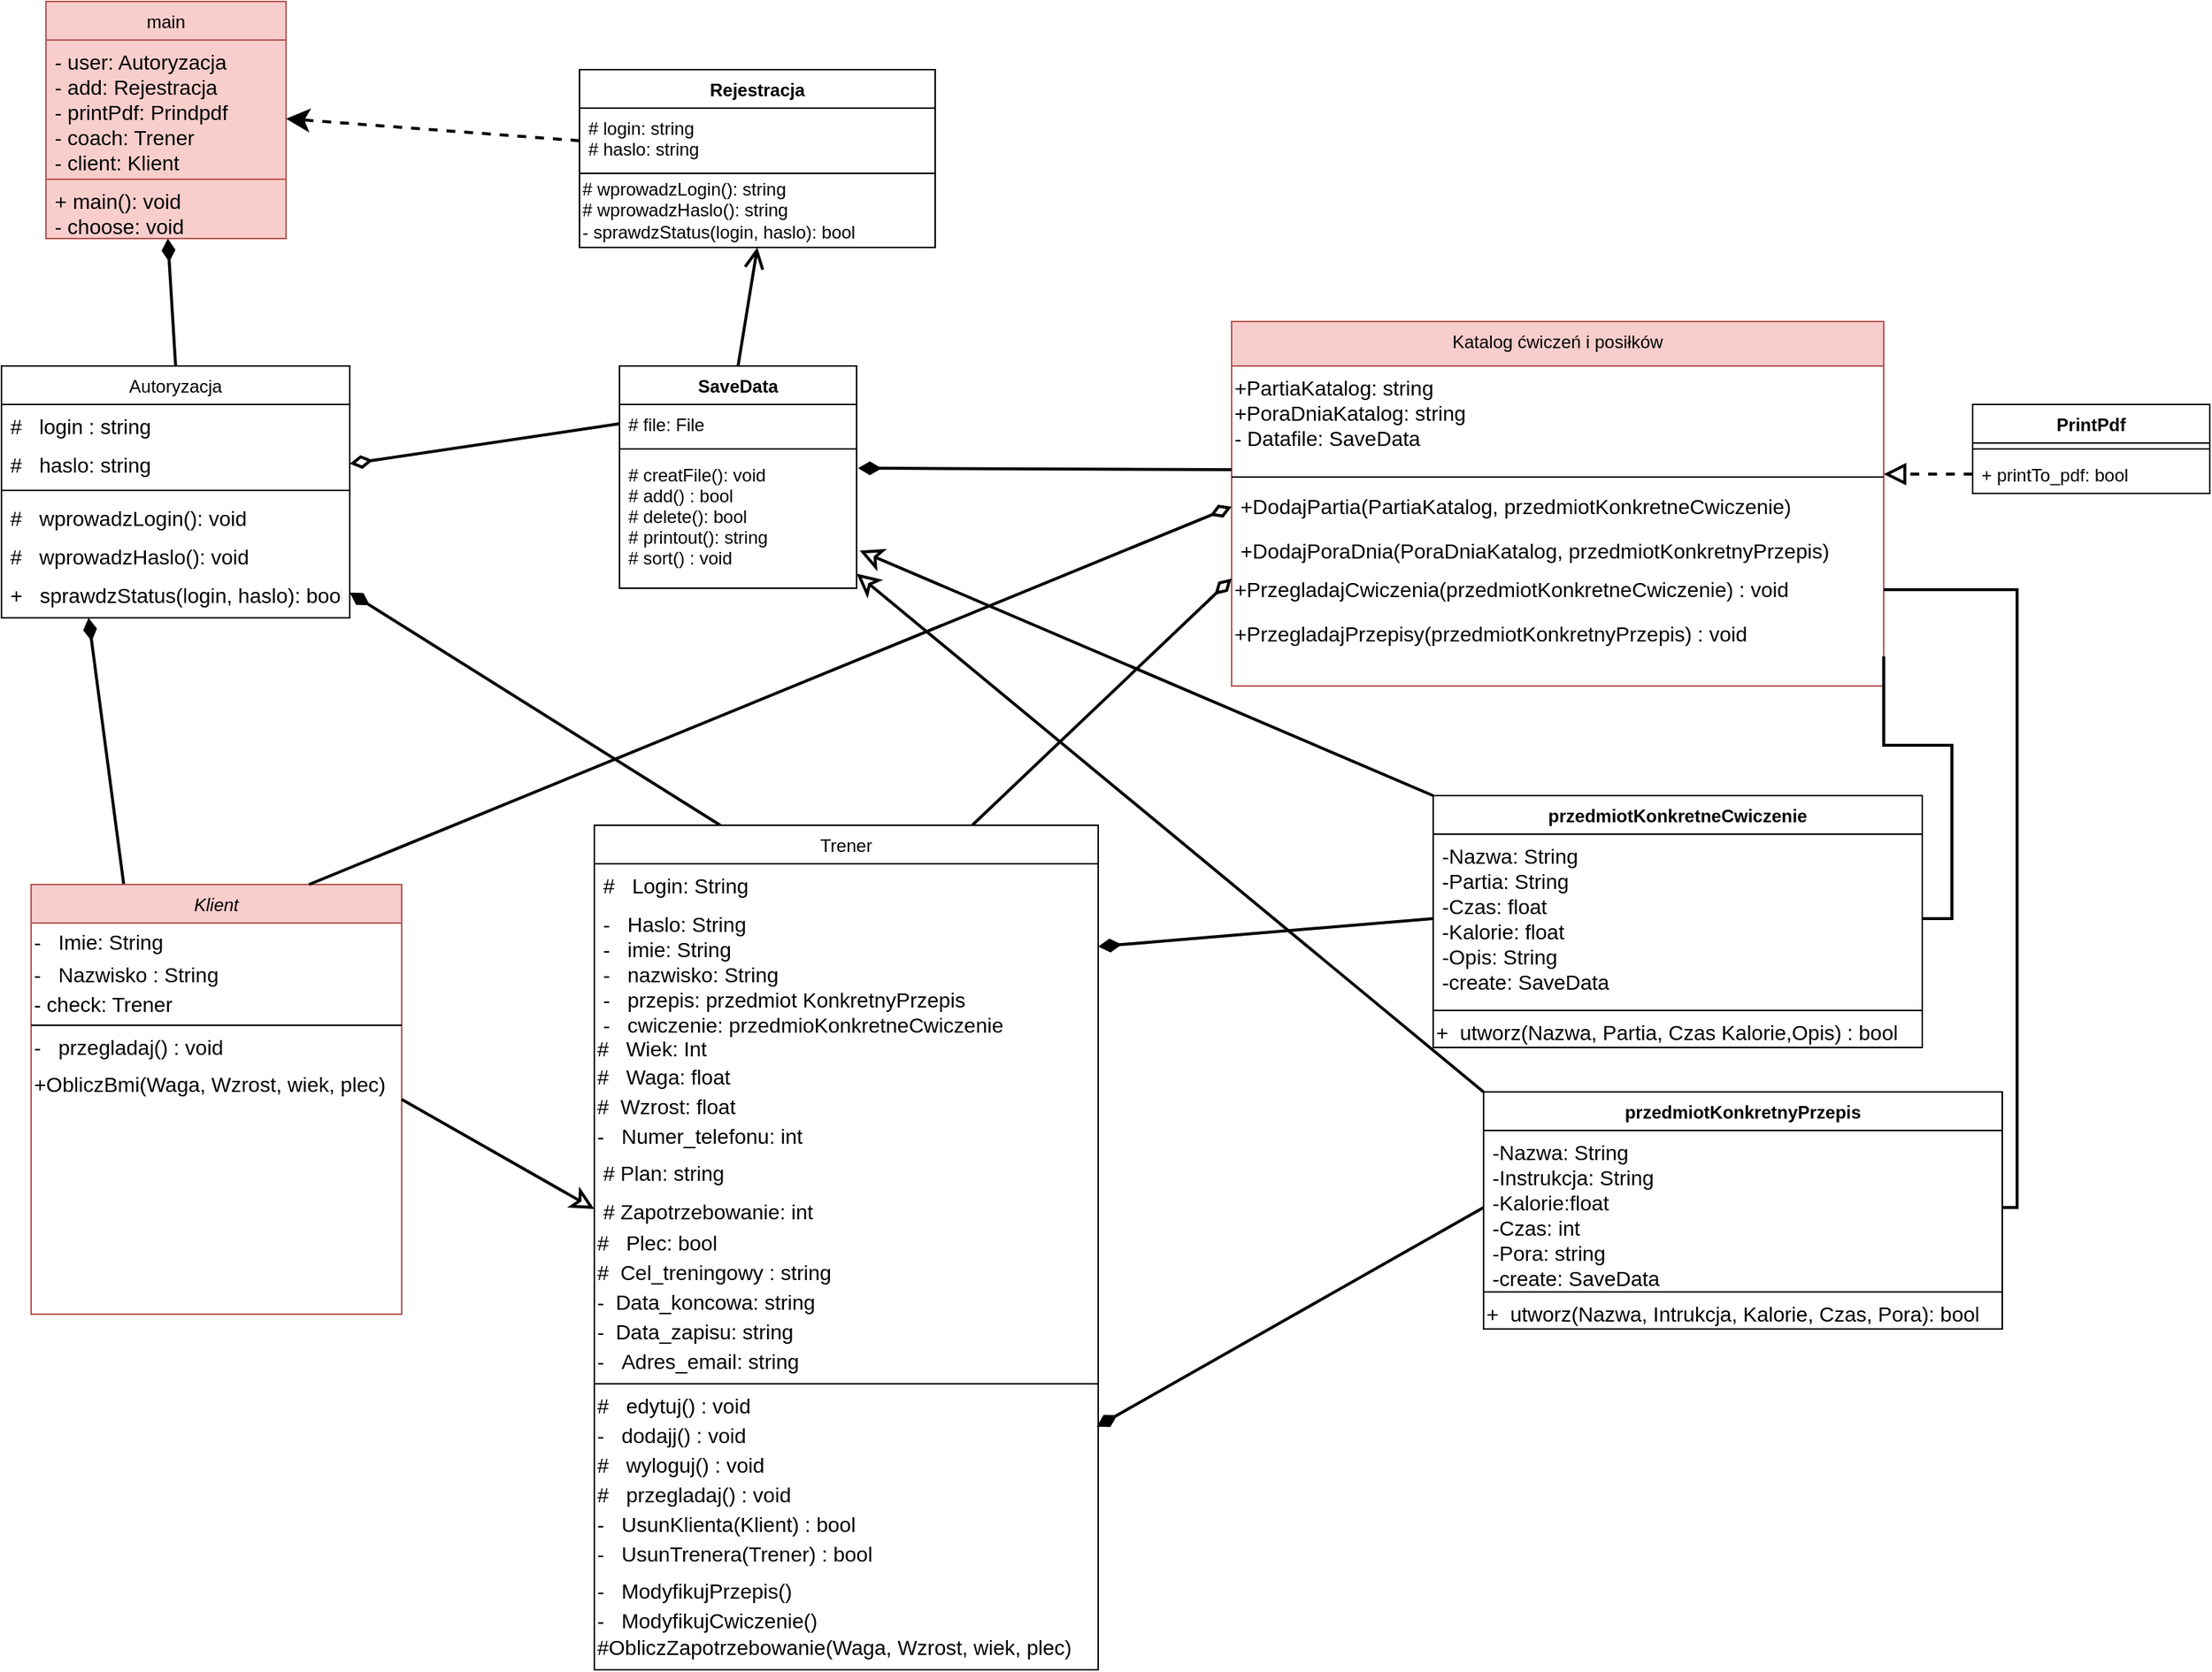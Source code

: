 <mxfile version="14.6.13" type="github">
  <diagram id="C5RBs43oDa-KdzZeNtuy" name="Page-1">
    <mxGraphModel dx="1422" dy="884" grid="1" gridSize="10" guides="1" tooltips="1" connect="1" arrows="1" fold="1" page="1" pageScale="1" pageWidth="827" pageHeight="1169" math="0" shadow="0">
      <root>
        <mxCell id="WIyWlLk6GJQsqaUBKTNV-0" />
        <mxCell id="WIyWlLk6GJQsqaUBKTNV-1" parent="WIyWlLk6GJQsqaUBKTNV-0" />
        <mxCell id="tMIdlEM_C26eKID_X2OK-43" style="edgeStyle=none;rounded=0;orthogonalLoop=1;jettySize=auto;html=1;exitX=0.25;exitY=0;exitDx=0;exitDy=0;entryX=1;entryY=0.5;entryDx=0;entryDy=0;startArrow=none;startFill=0;endArrow=diamondThin;endFill=1;endSize=10;strokeWidth=2;" parent="WIyWlLk6GJQsqaUBKTNV-1" source="zkfFHV4jXpPFQw0GAbJ--6" target="gLJ9DEFuk4f7HOxg7gJl-47" edge="1">
          <mxGeometry relative="1" as="geometry" />
        </mxCell>
        <mxCell id="zkfFHV4jXpPFQw0GAbJ--6" value="Trener" style="swimlane;fontStyle=0;align=center;verticalAlign=top;childLayout=stackLayout;horizontal=1;startSize=26;horizontalStack=0;resizeParent=1;resizeLast=0;collapsible=1;marginBottom=0;rounded=0;shadow=0;strokeWidth=1;" parent="WIyWlLk6GJQsqaUBKTNV-1" vertex="1">
          <mxGeometry x="510" y="570" width="340" height="570" as="geometry">
            <mxRectangle x="130" y="380" width="160" height="26" as="alternateBounds" />
          </mxGeometry>
        </mxCell>
        <mxCell id="zkfFHV4jXpPFQw0GAbJ--7" value="#   Login: String" style="text;align=left;verticalAlign=top;spacingLeft=4;spacingRight=4;overflow=hidden;rotatable=0;points=[[0,0.5],[1,0.5]];portConstraint=eastwest;fontSize=14;" parent="zkfFHV4jXpPFQw0GAbJ--6" vertex="1">
          <mxGeometry y="26" width="340" height="26" as="geometry" />
        </mxCell>
        <mxCell id="zkfFHV4jXpPFQw0GAbJ--8" value="-   Haslo: String&#xa;-   imie: String&#xa;-   nazwisko: String&#xa;-   przepis: przedmiot KonkretnyPrzepis&#xa;-   cwiczenie: przedmioKonkretneCwiczenie" style="text;align=left;verticalAlign=top;spacingLeft=4;spacingRight=4;overflow=hidden;rotatable=0;points=[[0,0.5],[1,0.5]];portConstraint=eastwest;rounded=0;shadow=0;html=0;fontSize=14;" parent="zkfFHV4jXpPFQw0GAbJ--6" vertex="1">
          <mxGeometry y="52" width="340" height="88" as="geometry" />
        </mxCell>
        <mxCell id="1wjIpLgKYZf0kbllM20t-16" value="#   Wiek: Int" style="text;align=left;verticalAlign=middle;spacingLeft=0;spacingRight=0;overflow=hidden;rotatable=0;points=[[0,0.5],[1,0.5]];portConstraint=eastwest;rounded=0;shadow=0;html=0;fontSize=14;" vertex="1" parent="zkfFHV4jXpPFQw0GAbJ--6">
          <mxGeometry y="140" width="340" height="20" as="geometry" />
        </mxCell>
        <mxCell id="1wjIpLgKYZf0kbllM20t-17" value="#&amp;nbsp; &amp;nbsp;Waga: float" style="text;html=1;align=left;verticalAlign=middle;resizable=0;points=[];autosize=1;strokeColor=none;fontSize=14;" vertex="1" parent="zkfFHV4jXpPFQw0GAbJ--6">
          <mxGeometry y="160" width="340" height="20" as="geometry" />
        </mxCell>
        <mxCell id="1wjIpLgKYZf0kbllM20t-18" value="#&amp;nbsp; Wzrost: float" style="text;html=1;align=left;verticalAlign=middle;resizable=0;points=[];autosize=1;strokeColor=none;fontSize=14;" vertex="1" parent="zkfFHV4jXpPFQw0GAbJ--6">
          <mxGeometry y="180" width="340" height="20" as="geometry" />
        </mxCell>
        <mxCell id="1wjIpLgKYZf0kbllM20t-19" value="-&amp;nbsp; &amp;nbsp;Numer_telefonu: int" style="text;html=1;align=left;verticalAlign=middle;resizable=0;points=[];autosize=1;strokeColor=none;fontSize=14;" vertex="1" parent="zkfFHV4jXpPFQw0GAbJ--6">
          <mxGeometry y="200" width="340" height="20" as="geometry" />
        </mxCell>
        <mxCell id="1wjIpLgKYZf0kbllM20t-26" value="# Plan: string" style="text;align=left;verticalAlign=top;spacingLeft=4;spacingRight=4;overflow=hidden;rotatable=0;points=[[0,0.5],[1,0.5]];portConstraint=eastwest;fontSize=14;" vertex="1" parent="zkfFHV4jXpPFQw0GAbJ--6">
          <mxGeometry y="220" width="340" height="26" as="geometry" />
        </mxCell>
        <mxCell id="1wjIpLgKYZf0kbllM20t-25" value="# Zapotrzebowanie: int" style="text;align=left;verticalAlign=top;spacingLeft=4;spacingRight=4;overflow=hidden;rotatable=0;points=[[0,0.5],[1,0.5]];portConstraint=eastwest;fontSize=14;" vertex="1" parent="zkfFHV4jXpPFQw0GAbJ--6">
          <mxGeometry y="246" width="340" height="26" as="geometry" />
        </mxCell>
        <mxCell id="1wjIpLgKYZf0kbllM20t-24" value="#&amp;nbsp; &amp;nbsp;Plec: bool" style="text;html=1;align=left;verticalAlign=middle;resizable=0;points=[];autosize=1;strokeColor=none;fontSize=14;" vertex="1" parent="zkfFHV4jXpPFQw0GAbJ--6">
          <mxGeometry y="272" width="340" height="20" as="geometry" />
        </mxCell>
        <mxCell id="1wjIpLgKYZf0kbllM20t-23" value="#&amp;nbsp; Cel_treningowy : string" style="text;html=1;align=left;verticalAlign=middle;resizable=0;points=[];autosize=1;strokeColor=none;fontSize=14;" vertex="1" parent="zkfFHV4jXpPFQw0GAbJ--6">
          <mxGeometry y="292" width="340" height="20" as="geometry" />
        </mxCell>
        <mxCell id="1wjIpLgKYZf0kbllM20t-22" value="-&amp;nbsp; Data_koncowa: string" style="text;html=1;align=left;verticalAlign=middle;resizable=0;points=[];autosize=1;strokeColor=none;fontSize=14;" vertex="1" parent="zkfFHV4jXpPFQw0GAbJ--6">
          <mxGeometry y="312" width="340" height="20" as="geometry" />
        </mxCell>
        <mxCell id="1wjIpLgKYZf0kbllM20t-21" value="-&amp;nbsp; Data_zapisu: string" style="text;html=1;align=left;verticalAlign=middle;resizable=0;points=[];autosize=1;strokeColor=none;fontSize=14;" vertex="1" parent="zkfFHV4jXpPFQw0GAbJ--6">
          <mxGeometry y="332" width="340" height="20" as="geometry" />
        </mxCell>
        <mxCell id="1wjIpLgKYZf0kbllM20t-20" value="-&amp;nbsp; &amp;nbsp;Adres_email: string" style="text;html=1;align=left;verticalAlign=middle;resizable=0;points=[];autosize=1;strokeColor=none;fontSize=14;" vertex="1" parent="zkfFHV4jXpPFQw0GAbJ--6">
          <mxGeometry y="352" width="340" height="20" as="geometry" />
        </mxCell>
        <mxCell id="zkfFHV4jXpPFQw0GAbJ--9" value="" style="line;html=1;strokeWidth=1;align=left;verticalAlign=middle;spacingTop=-1;spacingLeft=3;spacingRight=3;rotatable=0;labelPosition=right;points=[];portConstraint=eastwest;" parent="zkfFHV4jXpPFQw0GAbJ--6" vertex="1">
          <mxGeometry y="372" width="340" height="10" as="geometry" />
        </mxCell>
        <mxCell id="gLJ9DEFuk4f7HOxg7gJl-43" value="#&amp;nbsp; &amp;nbsp;edytuj() : void" style="text;html=1;align=left;verticalAlign=middle;resizable=0;points=[];autosize=1;strokeColor=none;fontSize=14;" parent="zkfFHV4jXpPFQw0GAbJ--6" vertex="1">
          <mxGeometry y="382" width="340" height="20" as="geometry" />
        </mxCell>
        <mxCell id="gLJ9DEFuk4f7HOxg7gJl-44" value="-&amp;nbsp; &amp;nbsp;dodajj() : void" style="text;html=1;align=left;verticalAlign=middle;resizable=0;points=[];autosize=1;strokeColor=none;fontSize=14;" parent="zkfFHV4jXpPFQw0GAbJ--6" vertex="1">
          <mxGeometry y="402" width="340" height="20" as="geometry" />
        </mxCell>
        <mxCell id="gLJ9DEFuk4f7HOxg7gJl-45" value="#&amp;nbsp; &amp;nbsp;wyloguj() : void" style="text;html=1;align=left;verticalAlign=middle;resizable=0;points=[];autosize=1;strokeColor=none;fontSize=14;" parent="zkfFHV4jXpPFQw0GAbJ--6" vertex="1">
          <mxGeometry y="422" width="340" height="20" as="geometry" />
        </mxCell>
        <mxCell id="1wjIpLgKYZf0kbllM20t-1" value="#&amp;nbsp; &amp;nbsp;przegladaj() : void" style="text;html=1;align=left;verticalAlign=middle;resizable=0;points=[];autosize=1;strokeColor=none;fontSize=14;" vertex="1" parent="zkfFHV4jXpPFQw0GAbJ--6">
          <mxGeometry y="442" width="340" height="20" as="geometry" />
        </mxCell>
        <mxCell id="cgzWAueaa51aZo-VVd-2-10" value="-&amp;nbsp;&amp;nbsp; UsunKlienta(Klient) : bool" style="text;html=1;align=left;verticalAlign=middle;resizable=0;points=[];autosize=1;strokeColor=none;fontSize=14;" parent="zkfFHV4jXpPFQw0GAbJ--6" vertex="1">
          <mxGeometry y="462" width="340" height="20" as="geometry" />
        </mxCell>
        <mxCell id="cgzWAueaa51aZo-VVd-2-11" value="-&amp;nbsp;&amp;nbsp; UsunTrenera(Trener) : bool" style="text;html=1;align=left;verticalAlign=middle;resizable=0;points=[];autosize=1;strokeColor=none;fontSize=14;" parent="zkfFHV4jXpPFQw0GAbJ--6" vertex="1">
          <mxGeometry y="482" width="340" height="20" as="geometry" />
        </mxCell>
        <mxCell id="cgzWAueaa51aZo-VVd-2-14" value="-&amp;nbsp; &amp;nbsp;ModyfikujPrzepis()" style="text;whiteSpace=wrap;html=1;fontSize=14;" parent="zkfFHV4jXpPFQw0GAbJ--6" vertex="1">
          <mxGeometry y="502" width="340" height="20" as="geometry" />
        </mxCell>
        <mxCell id="1wjIpLgKYZf0kbllM20t-0" value="-&amp;nbsp; &amp;nbsp;ModyfikujCwiczenie()" style="text;whiteSpace=wrap;html=1;fontSize=14;" vertex="1" parent="zkfFHV4jXpPFQw0GAbJ--6">
          <mxGeometry y="522" width="340" height="18" as="geometry" />
        </mxCell>
        <mxCell id="cgzWAueaa51aZo-VVd-2-16" value="#ObliczZapotrzebowanie(Waga, Wzrost, wiek, plec)" style="text;whiteSpace=wrap;html=1;fontSize=14;" parent="zkfFHV4jXpPFQw0GAbJ--6" vertex="1">
          <mxGeometry y="540" width="340" height="30" as="geometry" />
        </mxCell>
        <mxCell id="1wjIpLgKYZf0kbllM20t-12" style="edgeStyle=none;rounded=0;orthogonalLoop=1;jettySize=auto;html=1;exitX=0;exitY=0;exitDx=0;exitDy=0;entryX=1.013;entryY=0.718;entryDx=0;entryDy=0;entryPerimeter=0;endArrow=classic;endFill=0;endSize=10;strokeWidth=2;" edge="1" parent="WIyWlLk6GJQsqaUBKTNV-1" source="_w3wDcxO5o66XxnaNrus-3" target="tMIdlEM_C26eKID_X2OK-19">
          <mxGeometry relative="1" as="geometry" />
        </mxCell>
        <mxCell id="_w3wDcxO5o66XxnaNrus-3" value="przedmiotKonkretneCwiczenie" style="swimlane;fontStyle=1;align=center;verticalAlign=top;childLayout=stackLayout;horizontal=1;startSize=26;horizontalStack=0;resizeParent=1;resizeParentMax=0;resizeLast=0;collapsible=1;marginBottom=0;" parent="WIyWlLk6GJQsqaUBKTNV-1" vertex="1">
          <mxGeometry x="1076" y="550" width="330" height="170" as="geometry" />
        </mxCell>
        <mxCell id="_w3wDcxO5o66XxnaNrus-4" value="-Nazwa: String&#xa;-Partia: String&#xa;-Czas: float&#xa;-Kalorie: float&#xa;-Opis: String&#xa;-create: SaveData" style="text;strokeColor=none;fillColor=none;align=left;verticalAlign=top;spacingLeft=4;spacingRight=4;overflow=hidden;rotatable=0;points=[[0,0.5],[1,0.5]];portConstraint=eastwest;fontSize=14;" parent="_w3wDcxO5o66XxnaNrus-3" vertex="1">
          <mxGeometry y="26" width="330" height="114" as="geometry" />
        </mxCell>
        <mxCell id="_w3wDcxO5o66XxnaNrus-5" value="" style="line;strokeWidth=1;fillColor=none;align=left;verticalAlign=middle;spacingTop=-1;spacingLeft=3;spacingRight=3;rotatable=0;labelPosition=right;points=[];portConstraint=eastwest;" parent="_w3wDcxO5o66XxnaNrus-3" vertex="1">
          <mxGeometry y="140" width="330" height="10" as="geometry" />
        </mxCell>
        <mxCell id="J6dVix8OJKgPxIhEk7ro-30" value="&lt;font style=&quot;font-size: 14px&quot;&gt;+&amp;nbsp; utworz(Nazwa, Partia, Czas Kalorie,Opis) : bool&lt;/font&gt;" style="text;html=1;align=left;verticalAlign=middle;resizable=0;points=[];autosize=1;strokeColor=none;fontSize=14;" parent="_w3wDcxO5o66XxnaNrus-3" vertex="1">
          <mxGeometry y="150" width="330" height="20" as="geometry" />
        </mxCell>
        <mxCell id="1wjIpLgKYZf0kbllM20t-13" style="edgeStyle=none;rounded=0;orthogonalLoop=1;jettySize=auto;html=1;exitX=0;exitY=0;exitDx=0;exitDy=0;entryX=1;entryY=0.891;entryDx=0;entryDy=0;entryPerimeter=0;endArrow=classic;endFill=0;endSize=10;strokeWidth=2;" edge="1" parent="WIyWlLk6GJQsqaUBKTNV-1" source="_w3wDcxO5o66XxnaNrus-10" target="tMIdlEM_C26eKID_X2OK-19">
          <mxGeometry relative="1" as="geometry" />
        </mxCell>
        <mxCell id="_w3wDcxO5o66XxnaNrus-10" value="przedmiotKonkretnyPrzepis" style="swimlane;fontStyle=1;align=center;verticalAlign=top;childLayout=stackLayout;horizontal=1;startSize=26;horizontalStack=0;resizeParent=1;resizeParentMax=0;resizeLast=0;collapsible=1;marginBottom=0;" parent="WIyWlLk6GJQsqaUBKTNV-1" vertex="1">
          <mxGeometry x="1110" y="750" width="350" height="160" as="geometry" />
        </mxCell>
        <mxCell id="_w3wDcxO5o66XxnaNrus-11" value="-Nazwa: String&#xa;-Instrukcja: String&#xa;-Kalorie:float&#xa;-Czas: int&#xa;-Pora: string&#xa;-create: SaveData&#xa;" style="text;align=left;verticalAlign=top;spacingLeft=4;spacingRight=4;overflow=hidden;rotatable=0;points=[[0,0.5],[1,0.5]];portConstraint=eastwest;fontSize=14;" parent="_w3wDcxO5o66XxnaNrus-10" vertex="1">
          <mxGeometry y="26" width="350" height="104" as="geometry" />
        </mxCell>
        <mxCell id="_w3wDcxO5o66XxnaNrus-12" value="" style="line;strokeWidth=1;fillColor=none;align=left;verticalAlign=middle;spacingTop=-1;spacingLeft=3;spacingRight=3;rotatable=0;labelPosition=right;points=[];portConstraint=eastwest;" parent="_w3wDcxO5o66XxnaNrus-10" vertex="1">
          <mxGeometry y="130" width="350" height="10" as="geometry" />
        </mxCell>
        <mxCell id="J6dVix8OJKgPxIhEk7ro-31" value="&lt;font style=&quot;font-size: 14px&quot;&gt;+&amp;nbsp; utworz(Nazwa, Intrukcja, Kalorie, Czas, Pora): bool&lt;/font&gt;" style="text;html=1;align=left;verticalAlign=middle;resizable=0;points=[];autosize=1;strokeColor=none;fontSize=14;" parent="_w3wDcxO5o66XxnaNrus-10" vertex="1">
          <mxGeometry y="140" width="350" height="20" as="geometry" />
        </mxCell>
        <mxCell id="tMIdlEM_C26eKID_X2OK-44" style="edgeStyle=none;rounded=0;orthogonalLoop=1;jettySize=auto;html=1;exitX=0.25;exitY=0;exitDx=0;exitDy=0;startArrow=none;startFill=0;endArrow=diamondThin;endFill=1;endSize=10;strokeWidth=2;entryX=0.25;entryY=1;entryDx=0;entryDy=0;" parent="WIyWlLk6GJQsqaUBKTNV-1" source="gLJ9DEFuk4f7HOxg7gJl-0" edge="1" target="gLJ9DEFuk4f7HOxg7gJl-26">
          <mxGeometry relative="1" as="geometry">
            <mxPoint x="210" y="380" as="targetPoint" />
          </mxGeometry>
        </mxCell>
        <mxCell id="gLJ9DEFuk4f7HOxg7gJl-0" value="Klient" style="swimlane;fontStyle=2;align=center;verticalAlign=top;childLayout=stackLayout;horizontal=1;startSize=26;horizontalStack=0;resizeParent=1;resizeLast=0;collapsible=1;marginBottom=0;rounded=0;shadow=0;strokeWidth=1;fillColor=#f8cecc;strokeColor=#b85450;" parent="WIyWlLk6GJQsqaUBKTNV-1" vertex="1">
          <mxGeometry x="130" y="610" width="250" height="290" as="geometry">
            <mxRectangle x="230" y="140" width="160" height="26" as="alternateBounds" />
          </mxGeometry>
        </mxCell>
        <mxCell id="gLJ9DEFuk4f7HOxg7gJl-1" value="-   Imie: String" style="text;align=left;verticalAlign=middle;spacingLeft=0;spacingRight=0;overflow=hidden;rotatable=0;points=[[0,0.5],[1,0.5]];portConstraint=eastwest;fontSize=14;" parent="gLJ9DEFuk4f7HOxg7gJl-0" vertex="1">
          <mxGeometry y="26" width="250" height="24" as="geometry" />
        </mxCell>
        <mxCell id="gLJ9DEFuk4f7HOxg7gJl-2" value="-   Nazwisko : String" style="text;align=left;verticalAlign=middle;spacingLeft=0;spacingRight=0;overflow=hidden;rotatable=0;points=[[0,0.5],[1,0.5]];portConstraint=eastwest;rounded=0;shadow=0;html=0;fontSize=14;" parent="gLJ9DEFuk4f7HOxg7gJl-0" vertex="1">
          <mxGeometry y="50" width="250" height="20" as="geometry" />
        </mxCell>
        <mxCell id="1wjIpLgKYZf0kbllM20t-27" value="- check: Trener" style="text;align=left;verticalAlign=middle;spacingLeft=0;spacingRight=0;overflow=hidden;rotatable=0;points=[[0,0.5],[1,0.5]];portConstraint=eastwest;rounded=0;shadow=0;html=0;fontSize=14;" vertex="1" parent="gLJ9DEFuk4f7HOxg7gJl-0">
          <mxGeometry y="70" width="250" height="20" as="geometry" />
        </mxCell>
        <mxCell id="gLJ9DEFuk4f7HOxg7gJl-8" value="" style="line;html=1;strokeWidth=1;align=left;verticalAlign=middle;spacingTop=-1;spacingLeft=3;spacingRight=3;rotatable=0;labelPosition=right;points=[];portConstraint=eastwest;" parent="gLJ9DEFuk4f7HOxg7gJl-0" vertex="1">
          <mxGeometry y="90" width="250" height="10" as="geometry" />
        </mxCell>
        <mxCell id="gLJ9DEFuk4f7HOxg7gJl-16" value="-&amp;nbsp; &amp;nbsp;przegladaj() : void" style="text;html=1;align=left;verticalAlign=middle;resizable=0;points=[];autosize=1;strokeColor=none;fontSize=14;" parent="gLJ9DEFuk4f7HOxg7gJl-0" vertex="1">
          <mxGeometry y="100" width="250" height="20" as="geometry" />
        </mxCell>
        <mxCell id="cgzWAueaa51aZo-VVd-2-0" value="+ObliczBmi(Waga, Wzrost, wiek, plec)" style="text;whiteSpace=wrap;html=1;fontSize=14;" parent="gLJ9DEFuk4f7HOxg7gJl-0" vertex="1">
          <mxGeometry y="120" width="250" height="30" as="geometry" />
        </mxCell>
        <mxCell id="tMIdlEM_C26eKID_X2OK-38" style="edgeStyle=none;rounded=0;orthogonalLoop=1;jettySize=auto;html=1;exitX=0.5;exitY=0;exitDx=0;exitDy=0;startArrow=none;startFill=0;endArrow=diamondThin;endFill=1;endSize=10;strokeWidth=2;" parent="WIyWlLk6GJQsqaUBKTNV-1" source="gLJ9DEFuk4f7HOxg7gJl-26" edge="1" target="J6dVix8OJKgPxIhEk7ro-9">
          <mxGeometry relative="1" as="geometry">
            <mxPoint x="260" y="130" as="targetPoint" />
          </mxGeometry>
        </mxCell>
        <mxCell id="gLJ9DEFuk4f7HOxg7gJl-26" value="Autoryzacja" style="swimlane;fontStyle=0;align=center;verticalAlign=top;childLayout=stackLayout;horizontal=1;startSize=26;horizontalStack=0;resizeParent=1;resizeLast=0;collapsible=1;marginBottom=0;rounded=0;shadow=0;strokeWidth=1;" parent="WIyWlLk6GJQsqaUBKTNV-1" vertex="1">
          <mxGeometry x="110" y="260" width="235" height="170" as="geometry">
            <mxRectangle x="550" y="140" width="160" height="26" as="alternateBounds" />
          </mxGeometry>
        </mxCell>
        <mxCell id="gLJ9DEFuk4f7HOxg7gJl-30" value="#   login : string" style="text;align=left;verticalAlign=top;spacingLeft=4;spacingRight=4;overflow=hidden;rotatable=0;points=[[0,0.5],[1,0.5]];portConstraint=eastwest;rounded=0;shadow=0;html=0;fontSize=14;" parent="gLJ9DEFuk4f7HOxg7gJl-26" vertex="1">
          <mxGeometry y="26" width="235" height="26" as="geometry" />
        </mxCell>
        <mxCell id="gLJ9DEFuk4f7HOxg7gJl-36" value="#   haslo: string" style="text;align=left;verticalAlign=top;spacingLeft=4;spacingRight=4;overflow=hidden;rotatable=0;points=[[0,0.5],[1,0.5]];portConstraint=eastwest;rounded=0;shadow=0;html=0;fontSize=14;" parent="gLJ9DEFuk4f7HOxg7gJl-26" vertex="1">
          <mxGeometry y="52" width="235" height="28" as="geometry" />
        </mxCell>
        <mxCell id="gLJ9DEFuk4f7HOxg7gJl-32" value="" style="line;html=1;strokeWidth=1;align=left;verticalAlign=middle;spacingTop=-1;spacingLeft=3;spacingRight=3;rotatable=0;labelPosition=right;points=[];portConstraint=eastwest;" parent="gLJ9DEFuk4f7HOxg7gJl-26" vertex="1">
          <mxGeometry y="80" width="235" height="8" as="geometry" />
        </mxCell>
        <mxCell id="gLJ9DEFuk4f7HOxg7gJl-33" value="#   wprowadzLogin(): void" style="text;align=left;verticalAlign=top;spacingLeft=4;spacingRight=4;overflow=hidden;rotatable=0;points=[[0,0.5],[1,0.5]];portConstraint=eastwest;fontSize=14;" parent="gLJ9DEFuk4f7HOxg7gJl-26" vertex="1">
          <mxGeometry y="88" width="235" height="26" as="geometry" />
        </mxCell>
        <mxCell id="gLJ9DEFuk4f7HOxg7gJl-34" value="#   wprowadzHaslo(): void" style="text;align=left;verticalAlign=top;spacingLeft=4;spacingRight=4;overflow=hidden;rotatable=0;points=[[0,0.5],[1,0.5]];portConstraint=eastwest;fontSize=14;" parent="gLJ9DEFuk4f7HOxg7gJl-26" vertex="1">
          <mxGeometry y="114" width="235" height="26" as="geometry" />
        </mxCell>
        <mxCell id="gLJ9DEFuk4f7HOxg7gJl-47" value="+   sprawdzStatus(login, haslo): bool" style="text;align=left;verticalAlign=top;spacingLeft=4;spacingRight=4;overflow=hidden;rotatable=0;points=[[0,0.5],[1,0.5]];portConstraint=eastwest;fontSize=14;" parent="gLJ9DEFuk4f7HOxg7gJl-26" vertex="1">
          <mxGeometry y="140" width="235" height="26" as="geometry" />
        </mxCell>
        <mxCell id="cgzWAueaa51aZo-VVd-2-4" value="Katalog ćwiczeń i posiłków" style="swimlane;fontStyle=0;align=center;verticalAlign=top;childLayout=stackLayout;horizontal=1;startSize=30;horizontalStack=0;resizeParent=1;resizeLast=0;collapsible=1;marginBottom=0;rounded=0;shadow=0;strokeWidth=1;fillColor=#f8cecc;strokeColor=#b85450;" parent="WIyWlLk6GJQsqaUBKTNV-1" vertex="1">
          <mxGeometry x="940" y="230" width="440" height="246" as="geometry">
            <mxRectangle x="550" y="140" width="160" height="26" as="alternateBounds" />
          </mxGeometry>
        </mxCell>
        <mxCell id="cgzWAueaa51aZo-VVd-2-5" value="+PartiaKatalog: string&lt;br&gt;&lt;div style=&quot;font-size: 14px&quot;&gt;+PoraDniaKatalog: string&lt;br style=&quot;font-size: 14px&quot;&gt;&lt;/div&gt;&lt;div style=&quot;font-size: 14px&quot;&gt;- Datafile: SaveData&lt;/div&gt;" style="text;whiteSpace=wrap;html=1;fontSize=14;" parent="cgzWAueaa51aZo-VVd-2-4" vertex="1">
          <mxGeometry y="30" width="440" height="70" as="geometry" />
        </mxCell>
        <mxCell id="cgzWAueaa51aZo-VVd-2-6" value="" style="line;html=1;strokeWidth=1;align=left;verticalAlign=middle;spacingTop=-1;spacingLeft=3;spacingRight=3;rotatable=0;labelPosition=right;points=[];portConstraint=eastwest;fontSize=14;" parent="cgzWAueaa51aZo-VVd-2-4" vertex="1">
          <mxGeometry y="100" width="440" height="10" as="geometry" />
        </mxCell>
        <mxCell id="cgzWAueaa51aZo-VVd-2-7" value="+DodajPartia(PartiaKatalog, przedmiotKonkretneCwiczenie)&#xa;" style="text;align=left;verticalAlign=top;spacingLeft=4;spacingRight=4;overflow=hidden;rotatable=0;points=[[0,0.5],[1,0.5]];portConstraint=eastwest;fontSize=14;" parent="cgzWAueaa51aZo-VVd-2-4" vertex="1">
          <mxGeometry y="110" width="440" height="30" as="geometry" />
        </mxCell>
        <mxCell id="cgzWAueaa51aZo-VVd-2-8" value="+DodajPoraDnia(PoraDniaKatalog, przedmiotKonkretnyPrzepis)" style="text;align=left;verticalAlign=top;spacingLeft=4;spacingRight=4;overflow=hidden;rotatable=0;points=[[0,0.5],[1,0.5]];portConstraint=eastwest;fontSize=14;" parent="cgzWAueaa51aZo-VVd-2-4" vertex="1">
          <mxGeometry y="140" width="440" height="26" as="geometry" />
        </mxCell>
        <mxCell id="cgzWAueaa51aZo-VVd-2-12" value="+PrzegladajCwiczenia(przedmiotKonkretneCwiczenie) : void" style="text;whiteSpace=wrap;html=1;fontSize=14;" parent="cgzWAueaa51aZo-VVd-2-4" vertex="1">
          <mxGeometry y="166" width="440" height="30" as="geometry" />
        </mxCell>
        <mxCell id="cgzWAueaa51aZo-VVd-2-13" value="+PrzegladajPrzepisy(przedmiotKonkretnyPrzepis) : void" style="text;whiteSpace=wrap;html=1;fontSize=14;" parent="cgzWAueaa51aZo-VVd-2-4" vertex="1">
          <mxGeometry y="196" width="440" height="30" as="geometry" />
        </mxCell>
        <mxCell id="J6dVix8OJKgPxIhEk7ro-4" value="main" style="swimlane;fontStyle=0;align=center;verticalAlign=top;childLayout=stackLayout;horizontal=1;startSize=26;horizontalStack=0;resizeParent=1;resizeLast=0;collapsible=1;marginBottom=0;rounded=0;shadow=0;strokeWidth=1;fillColor=#f8cecc;strokeColor=#b85450;" parent="WIyWlLk6GJQsqaUBKTNV-1" vertex="1">
          <mxGeometry x="140" y="14" width="162" height="160" as="geometry">
            <mxRectangle x="550" y="140" width="160" height="26" as="alternateBounds" />
          </mxGeometry>
        </mxCell>
        <mxCell id="J6dVix8OJKgPxIhEk7ro-8" value="- user: Autoryzacja &#xa;- add: Rejestracja&#xa;- printPdf: Prindpdf&#xa;- coach: Trener&#xa;- client: Klient" style="text;align=left;verticalAlign=top;spacingLeft=4;spacingRight=4;overflow=hidden;rotatable=0;points=[[0,0.5],[1,0.5]];portConstraint=eastwest;fontSize=14;fillColor=#f8cecc;strokeColor=#b85450;" parent="J6dVix8OJKgPxIhEk7ro-4" vertex="1">
          <mxGeometry y="26" width="162" height="94" as="geometry" />
        </mxCell>
        <mxCell id="J6dVix8OJKgPxIhEk7ro-9" value="+ main(): void&#xa;- choose: void" style="text;align=left;verticalAlign=top;spacingLeft=4;spacingRight=4;overflow=hidden;rotatable=0;points=[[0,0.5],[1,0.5]];portConstraint=eastwest;fontSize=14;fillColor=#f8cecc;strokeColor=#b85450;" parent="J6dVix8OJKgPxIhEk7ro-4" vertex="1">
          <mxGeometry y="120" width="162" height="40" as="geometry" />
        </mxCell>
        <mxCell id="tMIdlEM_C26eKID_X2OK-40" style="edgeStyle=none;rounded=0;orthogonalLoop=1;jettySize=auto;html=1;exitX=0.5;exitY=0;exitDx=0;exitDy=0;entryX=0.5;entryY=1;entryDx=0;entryDy=0;startArrow=none;startFill=0;endArrow=open;endFill=0;endSize=10;strokeWidth=2;" parent="WIyWlLk6GJQsqaUBKTNV-1" source="tMIdlEM_C26eKID_X2OK-16" target="tMIdlEM_C26eKID_X2OK-32" edge="1">
          <mxGeometry relative="1" as="geometry" />
        </mxCell>
        <mxCell id="tMIdlEM_C26eKID_X2OK-16" value="SaveData" style="swimlane;fontStyle=1;align=center;verticalAlign=top;childLayout=stackLayout;horizontal=1;startSize=26;horizontalStack=0;resizeParent=1;resizeParentMax=0;resizeLast=0;collapsible=1;marginBottom=0;" parent="WIyWlLk6GJQsqaUBKTNV-1" vertex="1">
          <mxGeometry x="527" y="260" width="160" height="150" as="geometry" />
        </mxCell>
        <mxCell id="tMIdlEM_C26eKID_X2OK-17" value="# file: File" style="text;strokeColor=none;fillColor=none;align=left;verticalAlign=top;spacingLeft=4;spacingRight=4;overflow=hidden;rotatable=0;points=[[0,0.5],[1,0.5]];portConstraint=eastwest;" parent="tMIdlEM_C26eKID_X2OK-16" vertex="1">
          <mxGeometry y="26" width="160" height="26" as="geometry" />
        </mxCell>
        <mxCell id="tMIdlEM_C26eKID_X2OK-18" value="" style="line;strokeWidth=1;fillColor=none;align=left;verticalAlign=middle;spacingTop=-1;spacingLeft=3;spacingRight=3;rotatable=0;labelPosition=right;points=[];portConstraint=eastwest;" parent="tMIdlEM_C26eKID_X2OK-16" vertex="1">
          <mxGeometry y="52" width="160" height="8" as="geometry" />
        </mxCell>
        <mxCell id="tMIdlEM_C26eKID_X2OK-19" value="# creatFile(): void&#xa;# add() : bool&#xa;# delete(): bool&#xa;# printout(): string&#xa;# sort() : void" style="text;strokeColor=none;fillColor=none;align=left;verticalAlign=top;spacingLeft=4;spacingRight=4;overflow=hidden;rotatable=0;points=[[0,0.5],[1,0.5]];portConstraint=eastwest;" parent="tMIdlEM_C26eKID_X2OK-16" vertex="1">
          <mxGeometry y="60" width="160" height="90" as="geometry" />
        </mxCell>
        <mxCell id="tMIdlEM_C26eKID_X2OK-33" value="" style="group" parent="WIyWlLk6GJQsqaUBKTNV-1" vertex="1" connectable="0">
          <mxGeometry x="500" y="60" width="240" height="120" as="geometry" />
        </mxCell>
        <mxCell id="tMIdlEM_C26eKID_X2OK-31" value="" style="rounded=0;whiteSpace=wrap;html=1;" parent="tMIdlEM_C26eKID_X2OK-33" vertex="1">
          <mxGeometry y="70" width="240" height="50" as="geometry" />
        </mxCell>
        <mxCell id="tMIdlEM_C26eKID_X2OK-32" value="# wprowadzLogin(): string&lt;br&gt;# wprowadzHaslo(): string&lt;br&gt;- sprawdzStatus(login, haslo): bool" style="text;html=1;strokeColor=none;fillColor=none;align=left;verticalAlign=middle;whiteSpace=wrap;rounded=0;" parent="tMIdlEM_C26eKID_X2OK-33" vertex="1">
          <mxGeometry y="70" width="240" height="50" as="geometry" />
        </mxCell>
        <mxCell id="tMIdlEM_C26eKID_X2OK-20" value="Rejestracja" style="swimlane;fontStyle=1;align=center;verticalAlign=top;childLayout=stackLayout;horizontal=1;startSize=26;horizontalStack=0;resizeParent=1;resizeParentMax=0;resizeLast=0;collapsible=1;marginBottom=0;" parent="tMIdlEM_C26eKID_X2OK-33" vertex="1">
          <mxGeometry width="240" height="70" as="geometry" />
        </mxCell>
        <mxCell id="tMIdlEM_C26eKID_X2OK-21" value="# login: string&#xa;# haslo: string" style="text;strokeColor=none;fillColor=none;align=left;verticalAlign=top;spacingLeft=4;spacingRight=4;overflow=hidden;rotatable=0;points=[[0,0.5],[1,0.5]];portConstraint=eastwest;" parent="tMIdlEM_C26eKID_X2OK-20" vertex="1">
          <mxGeometry y="26" width="240" height="44" as="geometry" />
        </mxCell>
        <mxCell id="tMIdlEM_C26eKID_X2OK-37" style="edgeStyle=none;rounded=0;orthogonalLoop=1;jettySize=auto;html=1;exitX=0;exitY=0.5;exitDx=0;exitDy=0;startArrow=none;startFill=0;endArrow=classic;endFill=1;endSize=10;strokeWidth=2;dashed=1;" parent="WIyWlLk6GJQsqaUBKTNV-1" source="tMIdlEM_C26eKID_X2OK-21" target="J6dVix8OJKgPxIhEk7ro-8" edge="1">
          <mxGeometry relative="1" as="geometry" />
        </mxCell>
        <mxCell id="tMIdlEM_C26eKID_X2OK-39" style="edgeStyle=none;rounded=0;orthogonalLoop=1;jettySize=auto;html=1;exitX=0;exitY=0.5;exitDx=0;exitDy=0;entryX=1;entryY=0.5;entryDx=0;entryDy=0;startArrow=none;startFill=0;endArrow=diamondThin;endFill=0;endSize=10;strokeWidth=2;" parent="WIyWlLk6GJQsqaUBKTNV-1" source="tMIdlEM_C26eKID_X2OK-17" target="gLJ9DEFuk4f7HOxg7gJl-36" edge="1">
          <mxGeometry relative="1" as="geometry" />
        </mxCell>
        <mxCell id="tMIdlEM_C26eKID_X2OK-52" style="edgeStyle=none;rounded=0;orthogonalLoop=1;jettySize=auto;html=1;exitX=1;exitY=0.5;exitDx=0;exitDy=0;entryX=0;entryY=0.5;entryDx=0;entryDy=0;startArrow=none;startFill=0;endArrow=classic;endFill=0;endSize=10;strokeWidth=2;" parent="WIyWlLk6GJQsqaUBKTNV-1" source="gLJ9DEFuk4f7HOxg7gJl-0" target="1wjIpLgKYZf0kbllM20t-25" edge="1">
          <mxGeometry relative="1" as="geometry">
            <mxPoint x="410" y="803" as="sourcePoint" />
          </mxGeometry>
        </mxCell>
        <mxCell id="1wjIpLgKYZf0kbllM20t-2" style="rounded=0;orthogonalLoop=1;jettySize=auto;html=1;exitX=0;exitY=1;exitDx=0;exitDy=0;entryX=1.006;entryY=0.1;entryDx=0;entryDy=0;entryPerimeter=0;endArrow=diamondThin;endFill=1;strokeWidth=2;endSize=10;" edge="1" parent="WIyWlLk6GJQsqaUBKTNV-1" source="cgzWAueaa51aZo-VVd-2-5" target="tMIdlEM_C26eKID_X2OK-19">
          <mxGeometry relative="1" as="geometry" />
        </mxCell>
        <mxCell id="1wjIpLgKYZf0kbllM20t-3" value="PrintPdf" style="swimlane;fontStyle=1;align=center;verticalAlign=top;childLayout=stackLayout;horizontal=1;startSize=26;horizontalStack=0;resizeParent=1;resizeParentMax=0;resizeLast=0;collapsible=1;marginBottom=0;" vertex="1" parent="WIyWlLk6GJQsqaUBKTNV-1">
          <mxGeometry x="1440" y="286" width="160" height="60" as="geometry" />
        </mxCell>
        <mxCell id="1wjIpLgKYZf0kbllM20t-5" value="" style="line;strokeWidth=1;fillColor=none;align=left;verticalAlign=middle;spacingTop=-1;spacingLeft=3;spacingRight=3;rotatable=0;labelPosition=right;points=[];portConstraint=eastwest;" vertex="1" parent="1wjIpLgKYZf0kbllM20t-3">
          <mxGeometry y="26" width="160" height="8" as="geometry" />
        </mxCell>
        <mxCell id="1wjIpLgKYZf0kbllM20t-6" value="+ printTo_pdf: bool" style="text;strokeColor=none;fillColor=none;align=left;verticalAlign=top;spacingLeft=4;spacingRight=4;overflow=hidden;rotatable=0;points=[[0,0.5],[1,0.5]];portConstraint=eastwest;" vertex="1" parent="1wjIpLgKYZf0kbllM20t-3">
          <mxGeometry y="34" width="160" height="26" as="geometry" />
        </mxCell>
        <mxCell id="1wjIpLgKYZf0kbllM20t-7" style="edgeStyle=none;rounded=0;orthogonalLoop=1;jettySize=auto;html=1;exitX=0;exitY=0.5;exitDx=0;exitDy=0;entryX=1;entryY=0.3;entryDx=0;entryDy=0;entryPerimeter=0;endArrow=block;endFill=0;endSize=10;strokeWidth=2;dashed=1;" edge="1" parent="WIyWlLk6GJQsqaUBKTNV-1" source="1wjIpLgKYZf0kbllM20t-6" target="cgzWAueaa51aZo-VVd-2-6">
          <mxGeometry relative="1" as="geometry" />
        </mxCell>
        <mxCell id="1wjIpLgKYZf0kbllM20t-10" style="edgeStyle=none;rounded=0;orthogonalLoop=1;jettySize=auto;html=1;exitX=0;exitY=0.5;exitDx=0;exitDy=0;endArrow=diamondThin;endFill=1;endSize=10;strokeWidth=2;" edge="1" parent="WIyWlLk6GJQsqaUBKTNV-1" source="_w3wDcxO5o66XxnaNrus-4" target="zkfFHV4jXpPFQw0GAbJ--8">
          <mxGeometry relative="1" as="geometry" />
        </mxCell>
        <mxCell id="1wjIpLgKYZf0kbllM20t-11" style="edgeStyle=none;rounded=0;orthogonalLoop=1;jettySize=auto;html=1;exitX=0;exitY=0.5;exitDx=0;exitDy=0;entryX=0.997;entryY=0.2;entryDx=0;entryDy=0;entryPerimeter=0;endArrow=diamondThin;endFill=1;endSize=10;strokeWidth=2;" edge="1" parent="WIyWlLk6GJQsqaUBKTNV-1" source="_w3wDcxO5o66XxnaNrus-11" target="gLJ9DEFuk4f7HOxg7gJl-44">
          <mxGeometry relative="1" as="geometry" />
        </mxCell>
        <mxCell id="1wjIpLgKYZf0kbllM20t-29" style="edgeStyle=orthogonalEdgeStyle;rounded=0;orthogonalLoop=1;jettySize=auto;html=1;exitX=1;exitY=0.5;exitDx=0;exitDy=0;entryX=1;entryY=0.5;entryDx=0;entryDy=0;endArrow=none;endFill=0;endSize=10;strokeWidth=2;" edge="1" parent="WIyWlLk6GJQsqaUBKTNV-1" source="_w3wDcxO5o66XxnaNrus-11" target="cgzWAueaa51aZo-VVd-2-12">
          <mxGeometry relative="1" as="geometry">
            <Array as="points">
              <mxPoint x="1470" y="828" />
              <mxPoint x="1470" y="411" />
            </Array>
          </mxGeometry>
        </mxCell>
        <mxCell id="1wjIpLgKYZf0kbllM20t-30" style="rounded=0;orthogonalLoop=1;jettySize=auto;html=1;exitX=0;exitY=0.25;exitDx=0;exitDy=0;entryX=0.75;entryY=0;entryDx=0;entryDy=0;endArrow=none;endFill=0;endSize=10;strokeWidth=2;startArrow=diamondThin;startFill=0;startSize=10;" edge="1" parent="WIyWlLk6GJQsqaUBKTNV-1" source="cgzWAueaa51aZo-VVd-2-12" target="zkfFHV4jXpPFQw0GAbJ--6">
          <mxGeometry relative="1" as="geometry" />
        </mxCell>
        <mxCell id="1wjIpLgKYZf0kbllM20t-31" style="edgeStyle=none;rounded=0;orthogonalLoop=1;jettySize=auto;html=1;exitX=0;exitY=0.5;exitDx=0;exitDy=0;entryX=0.75;entryY=0;entryDx=0;entryDy=0;endArrow=none;endFill=0;endSize=10;strokeWidth=2;startArrow=diamondThin;startFill=0;startSize=10;" edge="1" parent="WIyWlLk6GJQsqaUBKTNV-1" source="cgzWAueaa51aZo-VVd-2-7" target="gLJ9DEFuk4f7HOxg7gJl-0">
          <mxGeometry relative="1" as="geometry" />
        </mxCell>
        <mxCell id="1wjIpLgKYZf0kbllM20t-32" style="edgeStyle=orthogonalEdgeStyle;rounded=0;orthogonalLoop=1;jettySize=auto;html=1;exitX=1;exitY=0.5;exitDx=0;exitDy=0;entryX=1;entryY=1;entryDx=0;entryDy=0;endArrow=none;endFill=0;endSize=10;strokeWidth=2;" edge="1" parent="WIyWlLk6GJQsqaUBKTNV-1" source="_w3wDcxO5o66XxnaNrus-4" target="cgzWAueaa51aZo-VVd-2-13">
          <mxGeometry relative="1" as="geometry" />
        </mxCell>
      </root>
    </mxGraphModel>
  </diagram>
</mxfile>
